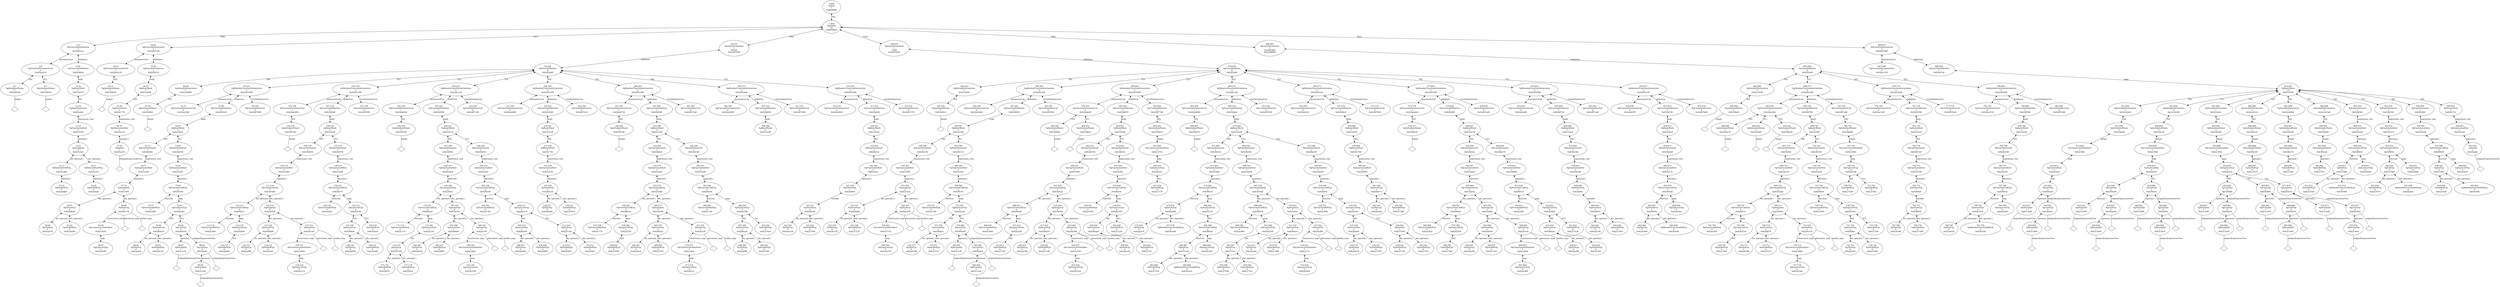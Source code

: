 digraph "G./family.C.dot" {
"0x81945a8"[label="4:5\nSgInitializedName\n1\n0x81945a8\n" ];
"0x81945a8" -> "0x81945a8__initptr__null"[label="initptr" dir=none ];
"0x81945a8__initptr__null"[label="" shape=diamond ];
"0x8194600"[label="6:7\nSgInitializedName\n1\n0x8194600\n" ];
"0x8194600" -> "0x8194600__initptr__null"[label="initptr" dir=none ];
"0x8194600__initptr__null"[label="" shape=diamond ];
"0x42beb1e0"[label="3:8\nSgFunctionParameterList\n2\n0x42beb1e0\n" ];
"0x42beb1e0" -> "0x81945a8"[label="*[0]" dir=both ];
"0x42beb1e0" -> "0x8194600"[label="*[1]" dir=both ];
"0x8226db0"[label="15:16\nSgVarRefExp\n0\n0x8226db0\n" ];
"0x8231998"[label="14:17\nSgPointerDerefExp\n1\n0x8231998\n" ];
"0x8231998" -> "0x8226db0"[label="operand_i" dir=both ];
"0x8226ddc"[label="19:20\nSgVarRefExp\n0\n0x8226ddc\n" ];
"0x82319cc"[label="18:21\nSgPointerDerefExp\n1\n0x82319cc\n" ];
"0x82319cc" -> "0x8226ddc"[label="operand_i" dir=both ];
"0x823e4c0"[label="13:22\nSgAssignOp\n2\n0x823e4c0\n" ];
"0x823e4c0" -> "0x8231998"[label="lhs_operand_i" dir=both ];
"0x823e4c0" -> "0x82319cc"[label="rhs_operand_i" dir=both ];
"0x8253c90"[label="12:23\nSgExpressionRoot\n1\n0x8253c90\n" ];
"0x8253c90" -> "0x823e4c0"[label="operand_i" dir=both ];
"0x824afe8"[label="11:24\nSgExprStatement\n1\n0x824afe8\n" ];
"0x824afe8" -> "0x8253c90"[label="expression_root" dir=both ];
"0x821d070"[label="10:25\nSgBasicBlock\n1\n0x821d070\n" ];
"0x821d070" -> "0x824afe8"[label="*[0]" dir=both ];
"0x820d4e8"[label="9:26\nSgFunctionDefinition\n1\n0x820d4e8\n" ];
"0x820d4e8" -> "0x821d070"[label="body" dir=both ];
"0x42b97acc"[label="2:27\nSgFunctionDeclaration\n2\n0x42b97acc\n" ];
"0x42b97acc" -> "0x42beb1e0"[label="parameterList" dir=both ];
"0x42b97acc" -> "0x820d4e8"[label="definition" dir=both ];
"0x8194658"[label="30:31\nSgInitializedName\n1\n0x8194658\n" ];
"0x8194658" -> "0x8194658__initptr__null"[label="initptr" dir=none ];
"0x8194658__initptr__null"[label="" shape=diamond ];
"0x42beb2c8"[label="29:32\nSgFunctionParameterList\n1\n0x42beb2c8\n" ];
"0x42beb2c8" -> "0x8194658"[label="*[0]" dir=both ];
"0x826a418"[label="37:38\nSgIntVal\n1\n0x826a418\n" ];
"0x826a418" -> "0x826a418__originalExpressionTree__null"[label="originalExpressionTree" dir=none ];
"0x826a418__originalExpressionTree__null"[label="" shape=diamond ];
"0x8253cc4"[label="36:39\nSgExpressionRoot\n1\n0x8253cc4\n" ];
"0x8253cc4" -> "0x826a418"[label="operand_i" dir=both ];
"0x8261770"[label="35:40\nSgReturnStmt\n1\n0x8261770\n" ];
"0x8261770" -> "0x8253cc4"[label="expression_root" dir=both ];
"0x821d098"[label="34:41\nSgBasicBlock\n1\n0x821d098\n" ];
"0x821d098" -> "0x8261770"[label="*[0]" dir=both ];
"0x820d510"[label="33:42\nSgFunctionDefinition\n1\n0x820d510\n" ];
"0x820d510" -> "0x821d098"[label="body" dir=both ];
"0x42b97c28"[label="28:43\nSgFunctionDeclaration\n2\n0x42b97c28\n" ];
"0x42b97c28" -> "0x42beb2c8"[label="parameterList" dir=both ];
"0x42b97c28" -> "0x820d510"[label="definition" dir=both ];
"0x81946b0"[label="47:48\nSgInitializedName\n1\n0x81946b0\n" ];
"0x81946b0" -> "0x81946b0__initptr__null"[label="initptr" dir=none ];
"0x81946b0__initptr__null"[label="" shape=diamond ];
"0x42ccb008"[label="46:49\nSgVariableDeclaration\n1\n0x42ccb008\n" ];
"0x42ccb008" -> "0x81946b0"[label="*[0]" dir=both ];
"0x42beb3b0"[label="51:52\nSgFunctionParameterList\n0\n0x42beb3b0\n" ];
"0x82aaf78"[label="59:60\nSgThisExp\n0\n0x82aaf78\n" ];
"0x8226e08"[label="61:62\nSgVarRefExp\n0\n0x8226e08\n" ];
"0x82b6b00"[label="58:63\nSgArrowExp\n2\n0x82b6b00\n" ];
"0x82b6b00" -> "0x82aaf78"[label="lhs_operand_i" dir=both ];
"0x82b6b00" -> "0x8226e08"[label="rhs_operand_i" dir=both ];
"0x82d2090"[label="66:67\nSgExprListExp\n0\n0x82d2090\n" ];
"0x82c3628"[label="65:68\nSgConstructorInitializer\n1\n0x82c3628\n" ];
"0x82c3628" -> "0x82d2090"[label="args" dir=both ];
"0x82dcc78"[label="64:69\nSgNewExp\n3\n0x82dcc78\n" ];
"0x82dcc78" -> "0x82dcc78__placement_args__null"[label="placement_args" dir=none ];
"0x82dcc78__placement_args__null"[label="" shape=diamond ];
"0x82dcc78" -> "0x82c3628"[label="constructor_args" dir=both ];
"0x82dcc78" -> "0x82dcc78__builtin_args__null"[label="builtin_args" dir=none ];
"0x82dcc78__builtin_args__null"[label="" shape=diamond ];
"0x823e4f4"[label="57:70\nSgAssignOp\n2\n0x823e4f4\n" ];
"0x823e4f4" -> "0x82b6b00"[label="lhs_operand_i" dir=both ];
"0x823e4f4" -> "0x82dcc78"[label="rhs_operand_i" dir=both ];
"0x8253cf8"[label="56:71\nSgExpressionRoot\n1\n0x8253cf8\n" ];
"0x8253cf8" -> "0x823e4f4"[label="operand_i" dir=both ];
"0x824b00c"[label="55:72\nSgExprStatement\n1\n0x824b00c\n" ];
"0x824b00c" -> "0x8253cf8"[label="expression_root" dir=both ];
"0x82ec680"[label="76:77\nSgFunctionRefExp\n0\n0x82ec680\n" ];
"0x82aafa8"[label="80:81\nSgThisExp\n0\n0x82aafa8\n" ];
"0x8226e34"[label="82:83\nSgVarRefExp\n0\n0x8226e34\n" ];
"0x82b6b34"[label="79:84\nSgArrowExp\n2\n0x82b6b34\n" ];
"0x82b6b34" -> "0x82aafa8"[label="lhs_operand_i" dir=both ];
"0x82b6b34" -> "0x8226e34"[label="rhs_operand_i" dir=both ];
"0x8313c10"[label="86:87\nSgStringVal\n1\n0x8313c10\n" ];
"0x8313c10" -> "0x8313c10__originalExpressionTree__null"[label="originalExpressionTree" dir=none ];
"0x8313c10__originalExpressionTree__null"[label="" shape=diamond ];
"0x8313c40"[label="89:90\nSgStringVal\n1\n0x8313c40\n" ];
"0x8313c40" -> "0x8313c40__originalExpressionTree__null"[label="originalExpressionTree" dir=none ];
"0x8313c40__originalExpressionTree__null"[label="" shape=diamond ];
"0x8304d6c"[label="88:91\nSgCastExp\n2\n0x8304d6c\n" ];
"0x8304d6c" -> "0x8313c40"[label="operand_i" dir=both ];
"0x8304d6c" -> "0x8304d6c__originalExpressionTree__null"[label="originalExpressionTree" dir=none ];
"0x8304d6c__originalExpressionTree__null"[label="" shape=diamond ];
"0x8304d30"[label="85:92\nSgCastExp\n2\n0x8304d30\n" ];
"0x8304d30" -> "0x8313c10"[label="operand_i" dir=both ];
"0x8304d30" -> "0x8304d6c"[label="originalExpressionTree" dir=both ];
"0x82d20bc"[label="78:93\nSgExprListExp\n2\n0x82d20bc\n" ];
"0x82d20bc" -> "0x82b6b34"[label="*[0]" dir=both ];
"0x82d20bc" -> "0x8304d30"[label="*[1]" dir=both ];
"0x82f8208"[label="75:94\nSgFunctionCallExp\n2\n0x82f8208\n" ];
"0x82f8208" -> "0x82ec680"[label="function" dir=both ];
"0x82f8208" -> "0x82d20bc"[label="args" dir=both ];
"0x8253d2c"[label="74:95\nSgExpressionRoot\n1\n0x8253d2c\n" ];
"0x8253d2c" -> "0x82f8208"[label="operand_i" dir=both ];
"0x824b030"[label="73:96\nSgExprStatement\n1\n0x824b030\n" ];
"0x824b030" -> "0x8253d2c"[label="expression_root" dir=both ];
"0x821d0c0"[label="54:97\nSgBasicBlock\n2\n0x821d0c0\n" ];
"0x821d0c0" -> "0x824b00c"[label="*[0]" dir=both ];
"0x821d0c0" -> "0x824b030"[label="*[1]" dir=both ];
"0x820d538"[label="53:98\nSgFunctionDefinition\n1\n0x820d538\n" ];
"0x820d538" -> "0x821d0c0"[label="body" dir=both ];
"0x42d97008"[label="99:100\nSgCtorInitializerList\n0\n0x42d97008\n" ];
"0x42d41008"[label="50:101\nSgMemberFunctionDeclaration\n3\n0x42d41008\n" ];
"0x42d41008" -> "0x42beb3b0"[label="parameterList" dir=both ];
"0x42d41008" -> "0x820d538"[label="definition" dir=both ];
"0x42d41008" -> "0x42d97008"[label="CtorInitializerList" dir=both ];
"0x8194708"[label="104:105\nSgInitializedName\n1\n0x8194708\n" ];
"0x8194708" -> "0x8194708__initptr__null"[label="initptr" dir=none ];
"0x8194708__initptr__null"[label="" shape=diamond ];
"0x42beb498"[label="103:106\nSgFunctionParameterList\n1\n0x42beb498\n" ];
"0x42beb498" -> "0x8194708"[label="*[0]" dir=both ];
"0x82ec6b0"[label="113:114\nSgFunctionRefExp\n0\n0x82ec6b0\n" ];
"0x8226e60"[label="116:117\nSgVarRefExp\n0\n0x8226e60\n" ];
"0x82d20e8"[label="115:118\nSgExprListExp\n1\n0x82d20e8\n" ];
"0x82d20e8" -> "0x8226e60"[label="*[0]" dir=both ];
"0x82f823c"[label="112:119\nSgFunctionCallExp\n2\n0x82f823c\n" ];
"0x82f823c" -> "0x82ec6b0"[label="function" dir=both ];
"0x82f823c" -> "0x82d20e8"[label="args" dir=both ];
"0x82aafd8"[label="122:123\nSgThisExp\n0\n0x82aafd8\n" ];
"0x8226e8c"[label="124:125\nSgVarRefExp\n0\n0x8226e8c\n" ];
"0x82b6b68"[label="121:126\nSgArrowExp\n2\n0x82b6b68\n" ];
"0x82b6b68" -> "0x82aafd8"[label="lhs_operand_i" dir=both ];
"0x82b6b68" -> "0x8226e8c"[label="rhs_operand_i" dir=both ];
"0x82d2114"[label="129:130\nSgExprListExp\n0\n0x82d2114\n" ];
"0x82c3664"[label="128:131\nSgConstructorInitializer\n1\n0x82c3664\n" ];
"0x82c3664" -> "0x82d2114"[label="args" dir=both ];
"0x82dccb8"[label="127:132\nSgNewExp\n3\n0x82dccb8\n" ];
"0x82dccb8" -> "0x82dccb8__placement_args__null"[label="placement_args" dir=none ];
"0x82dccb8__placement_args__null"[label="" shape=diamond ];
"0x82dccb8" -> "0x82c3664"[label="constructor_args" dir=both ];
"0x82dccb8" -> "0x82dccb8__builtin_args__null"[label="builtin_args" dir=none ];
"0x82dccb8__builtin_args__null"[label="" shape=diamond ];
"0x823e528"[label="120:133\nSgAssignOp\n2\n0x823e528\n" ];
"0x823e528" -> "0x82b6b68"[label="lhs_operand_i" dir=both ];
"0x823e528" -> "0x82dccb8"[label="rhs_operand_i" dir=both ];
"0x8320498"[label="111:134\nSgCommaOpExp\n2\n0x8320498\n" ];
"0x8320498" -> "0x82f823c"[label="lhs_operand_i" dir=both ];
"0x8320498" -> "0x823e528"[label="rhs_operand_i" dir=both ];
"0x8253d60"[label="110:135\nSgExpressionRoot\n1\n0x8253d60\n" ];
"0x8253d60" -> "0x8320498"[label="operand_i" dir=both ];
"0x824b054"[label="109:136\nSgExprStatement\n1\n0x824b054\n" ];
"0x824b054" -> "0x8253d60"[label="expression_root" dir=both ];
"0x82ec6e0"[label="140:141\nSgFunctionRefExp\n0\n0x82ec6e0\n" ];
"0x82ab008"[label="144:145\nSgThisExp\n0\n0x82ab008\n" ];
"0x8226eb8"[label="146:147\nSgVarRefExp\n0\n0x8226eb8\n" ];
"0x82b6b9c"[label="143:148\nSgArrowExp\n2\n0x82b6b9c\n" ];
"0x82b6b9c" -> "0x82ab008"[label="lhs_operand_i" dir=both ];
"0x82b6b9c" -> "0x8226eb8"[label="rhs_operand_i" dir=both ];
"0x8226ee4"[label="149:150\nSgVarRefExp\n0\n0x8226ee4\n" ];
"0x82d2140"[label="142:151\nSgExprListExp\n2\n0x82d2140\n" ];
"0x82d2140" -> "0x82b6b9c"[label="*[0]" dir=both ];
"0x82d2140" -> "0x8226ee4"[label="*[1]" dir=both ];
"0x82f8270"[label="139:152\nSgFunctionCallExp\n2\n0x82f8270\n" ];
"0x82f8270" -> "0x82ec6e0"[label="function" dir=both ];
"0x82f8270" -> "0x82d2140"[label="args" dir=both ];
"0x8253d94"[label="138:153\nSgExpressionRoot\n1\n0x8253d94\n" ];
"0x8253d94" -> "0x82f8270"[label="operand_i" dir=both ];
"0x824b078"[label="137:154\nSgExprStatement\n1\n0x824b078\n" ];
"0x824b078" -> "0x8253d94"[label="expression_root" dir=both ];
"0x821d0e8"[label="108:155\nSgBasicBlock\n2\n0x821d0e8\n" ];
"0x821d0e8" -> "0x824b054"[label="*[0]" dir=both ];
"0x821d0e8" -> "0x824b078"[label="*[1]" dir=both ];
"0x820d560"[label="107:156\nSgFunctionDefinition\n1\n0x820d560\n" ];
"0x820d560" -> "0x821d0e8"[label="body" dir=both ];
"0x42d970f0"[label="157:158\nSgCtorInitializerList\n0\n0x42d970f0\n" ];
"0x42d41168"[label="102:159\nSgMemberFunctionDeclaration\n3\n0x42d41168\n" ];
"0x42d41168" -> "0x42beb498"[label="parameterList" dir=both ];
"0x42d41168" -> "0x820d560"[label="definition" dir=both ];
"0x42d41168" -> "0x42d970f0"[label="CtorInitializerList" dir=both ];
"0x8194760"[label="162:163\nSgInitializedName\n1\n0x8194760\n" ];
"0x8194760" -> "0x8194760__initptr__null"[label="initptr" dir=none ];
"0x8194760__initptr__null"[label="" shape=diamond ];
"0x42beb580"[label="161:164\nSgFunctionParameterList\n1\n0x42beb580\n" ];
"0x42beb580" -> "0x8194760"[label="*[0]" dir=both ];
"0x82ec710"[label="171:172\nSgFunctionRefExp\n0\n0x82ec710\n" ];
"0x8226f10"[label="175:176\nSgVarRefExp\n0\n0x8226f10\n" ];
"0x8226f3c"[label="177:178\nSgVarRefExp\n0\n0x8226f3c\n" ];
"0x8337c80"[label="174:179\nSgDotExp\n2\n0x8337c80\n" ];
"0x8337c80" -> "0x8226f10"[label="lhs_operand_i" dir=both ];
"0x8337c80" -> "0x8226f3c"[label="rhs_operand_i" dir=both ];
"0x82d216c"[label="173:180\nSgExprListExp\n1\n0x82d216c\n" ];
"0x82d216c" -> "0x8337c80"[label="*[0]" dir=both ];
"0x82f82a4"[label="170:181\nSgFunctionCallExp\n2\n0x82f82a4\n" ];
"0x82f82a4" -> "0x82ec710"[label="function" dir=both ];
"0x82f82a4" -> "0x82d216c"[label="args" dir=both ];
"0x82ab038"[label="184:185\nSgThisExp\n0\n0x82ab038\n" ];
"0x8226f68"[label="186:187\nSgVarRefExp\n0\n0x8226f68\n" ];
"0x82b6bd0"[label="183:188\nSgArrowExp\n2\n0x82b6bd0\n" ];
"0x82b6bd0" -> "0x82ab038"[label="lhs_operand_i" dir=both ];
"0x82b6bd0" -> "0x8226f68"[label="rhs_operand_i" dir=both ];
"0x82d2198"[label="191:192\nSgExprListExp\n0\n0x82d2198\n" ];
"0x82c36a0"[label="190:193\nSgConstructorInitializer\n1\n0x82c36a0\n" ];
"0x82c36a0" -> "0x82d2198"[label="args" dir=both ];
"0x82dccf8"[label="189:194\nSgNewExp\n3\n0x82dccf8\n" ];
"0x82dccf8" -> "0x82dccf8__placement_args__null"[label="placement_args" dir=none ];
"0x82dccf8__placement_args__null"[label="" shape=diamond ];
"0x82dccf8" -> "0x82c36a0"[label="constructor_args" dir=both ];
"0x82dccf8" -> "0x82dccf8__builtin_args__null"[label="builtin_args" dir=none ];
"0x82dccf8__builtin_args__null"[label="" shape=diamond ];
"0x823e55c"[label="182:195\nSgAssignOp\n2\n0x823e55c\n" ];
"0x823e55c" -> "0x82b6bd0"[label="lhs_operand_i" dir=both ];
"0x823e55c" -> "0x82dccf8"[label="rhs_operand_i" dir=both ];
"0x83204cc"[label="169:196\nSgCommaOpExp\n2\n0x83204cc\n" ];
"0x83204cc" -> "0x82f82a4"[label="lhs_operand_i" dir=both ];
"0x83204cc" -> "0x823e55c"[label="rhs_operand_i" dir=both ];
"0x8253dc8"[label="168:197\nSgExpressionRoot\n1\n0x8253dc8\n" ];
"0x8253dc8" -> "0x83204cc"[label="operand_i" dir=both ];
"0x824b09c"[label="167:198\nSgExprStatement\n1\n0x824b09c\n" ];
"0x824b09c" -> "0x8253dc8"[label="expression_root" dir=both ];
"0x82ec740"[label="202:203\nSgFunctionRefExp\n0\n0x82ec740\n" ];
"0x82ab068"[label="206:207\nSgThisExp\n0\n0x82ab068\n" ];
"0x8226f94"[label="208:209\nSgVarRefExp\n0\n0x8226f94\n" ];
"0x82b6c04"[label="205:210\nSgArrowExp\n2\n0x82b6c04\n" ];
"0x82b6c04" -> "0x82ab068"[label="lhs_operand_i" dir=both ];
"0x82b6c04" -> "0x8226f94"[label="rhs_operand_i" dir=both ];
"0x8226fc0"[label="212:213\nSgVarRefExp\n0\n0x8226fc0\n" ];
"0x8226fec"[label="214:215\nSgVarRefExp\n0\n0x8226fec\n" ];
"0x8337cb4"[label="211:216\nSgDotExp\n2\n0x8337cb4\n" ];
"0x8337cb4" -> "0x8226fc0"[label="lhs_operand_i" dir=both ];
"0x8337cb4" -> "0x8226fec"[label="rhs_operand_i" dir=both ];
"0x82d21c4"[label="204:217\nSgExprListExp\n2\n0x82d21c4\n" ];
"0x82d21c4" -> "0x82b6c04"[label="*[0]" dir=both ];
"0x82d21c4" -> "0x8337cb4"[label="*[1]" dir=both ];
"0x82f82d8"[label="201:218\nSgFunctionCallExp\n2\n0x82f82d8\n" ];
"0x82f82d8" -> "0x82ec740"[label="function" dir=both ];
"0x82f82d8" -> "0x82d21c4"[label="args" dir=both ];
"0x8253dfc"[label="200:219\nSgExpressionRoot\n1\n0x8253dfc\n" ];
"0x8253dfc" -> "0x82f82d8"[label="operand_i" dir=both ];
"0x824b0c0"[label="199:220\nSgExprStatement\n1\n0x824b0c0\n" ];
"0x824b0c0" -> "0x8253dfc"[label="expression_root" dir=both ];
"0x821d110"[label="166:221\nSgBasicBlock\n2\n0x821d110\n" ];
"0x821d110" -> "0x824b09c"[label="*[0]" dir=both ];
"0x821d110" -> "0x824b0c0"[label="*[1]" dir=both ];
"0x820d588"[label="165:222\nSgFunctionDefinition\n1\n0x820d588\n" ];
"0x820d588" -> "0x821d110"[label="body" dir=both ];
"0x42d971d8"[label="223:224\nSgCtorInitializerList\n0\n0x42d971d8\n" ];
"0x42d412c8"[label="160:225\nSgMemberFunctionDeclaration\n3\n0x42d412c8\n" ];
"0x42d412c8" -> "0x42beb580"[label="parameterList" dir=both ];
"0x42d412c8" -> "0x820d588"[label="definition" dir=both ];
"0x42d412c8" -> "0x42d971d8"[label="CtorInitializerList" dir=both ];
"0x42beb668"[label="227:228\nSgFunctionParameterList\n0\n0x42beb668\n" ];
"0x82ab098"[label="234:235\nSgThisExp\n0\n0x82ab098\n" ];
"0x8227018"[label="236:237\nSgVarRefExp\n0\n0x8227018\n" ];
"0x82b6c38"[label="233:238\nSgArrowExp\n2\n0x82b6c38\n" ];
"0x82b6c38" -> "0x82ab098"[label="lhs_operand_i" dir=both ];
"0x82b6c38" -> "0x8227018"[label="rhs_operand_i" dir=both ];
"0x8253e30"[label="232:239\nSgExpressionRoot\n1\n0x8253e30\n" ];
"0x8253e30" -> "0x82b6c38"[label="operand_i" dir=both ];
"0x8261794"[label="231:240\nSgReturnStmt\n1\n0x8261794\n" ];
"0x8261794" -> "0x8253e30"[label="expression_root" dir=both ];
"0x821d138"[label="230:241\nSgBasicBlock\n1\n0x821d138\n" ];
"0x821d138" -> "0x8261794"[label="*[0]" dir=both ];
"0x820d5b0"[label="229:242\nSgFunctionDefinition\n1\n0x820d5b0\n" ];
"0x820d5b0" -> "0x821d138"[label="body" dir=both ];
"0x42d972c0"[label="243:244\nSgCtorInitializerList\n0\n0x42d972c0\n" ];
"0x42d41428"[label="226:245\nSgMemberFunctionDeclaration\n3\n0x42d41428\n" ];
"0x42d41428" -> "0x42beb668"[label="parameterList" dir=both ];
"0x42d41428" -> "0x820d5b0"[label="definition" dir=both ];
"0x42d41428" -> "0x42d972c0"[label="CtorInitializerList" dir=both ];
"0x81947b8"[label="248:249\nSgInitializedName\n1\n0x81947b8\n" ];
"0x81947b8" -> "0x81947b8__initptr__null"[label="initptr" dir=none ];
"0x81947b8__initptr__null"[label="" shape=diamond ];
"0x42beb750"[label="247:250\nSgFunctionParameterList\n1\n0x42beb750\n" ];
"0x42beb750" -> "0x81947b8"[label="*[0]" dir=both ];
"0x82ec770"[label="257:258\nSgFunctionRefExp\n0\n0x82ec770\n" ];
"0x8227044"[label="260:261\nSgVarRefExp\n0\n0x8227044\n" ];
"0x82d21f0"[label="259:262\nSgExprListExp\n1\n0x82d21f0\n" ];
"0x82d21f0" -> "0x8227044"[label="*[0]" dir=both ];
"0x82f830c"[label="256:263\nSgFunctionCallExp\n2\n0x82f830c\n" ];
"0x82f830c" -> "0x82ec770"[label="function" dir=both ];
"0x82f830c" -> "0x82d21f0"[label="args" dir=both ];
"0x82ab0c8"[label="266:267\nSgThisExp\n0\n0x82ab0c8\n" ];
"0x8227070"[label="268:269\nSgVarRefExp\n0\n0x8227070\n" ];
"0x82b6c6c"[label="265:270\nSgArrowExp\n2\n0x82b6c6c\n" ];
"0x82b6c6c" -> "0x82ab0c8"[label="lhs_operand_i" dir=both ];
"0x82b6c6c" -> "0x8227070"[label="rhs_operand_i" dir=both ];
"0x82d221c"[label="273:274\nSgExprListExp\n0\n0x82d221c\n" ];
"0x82c36dc"[label="272:275\nSgConstructorInitializer\n1\n0x82c36dc\n" ];
"0x82c36dc" -> "0x82d221c"[label="args" dir=both ];
"0x82dcd38"[label="271:276\nSgNewExp\n3\n0x82dcd38\n" ];
"0x82dcd38" -> "0x82dcd38__placement_args__null"[label="placement_args" dir=none ];
"0x82dcd38__placement_args__null"[label="" shape=diamond ];
"0x82dcd38" -> "0x82c36dc"[label="constructor_args" dir=both ];
"0x82dcd38" -> "0x82dcd38__builtin_args__null"[label="builtin_args" dir=none ];
"0x82dcd38__builtin_args__null"[label="" shape=diamond ];
"0x823e590"[label="264:277\nSgAssignOp\n2\n0x823e590\n" ];
"0x823e590" -> "0x82b6c6c"[label="lhs_operand_i" dir=both ];
"0x823e590" -> "0x82dcd38"[label="rhs_operand_i" dir=both ];
"0x8320500"[label="255:278\nSgCommaOpExp\n2\n0x8320500\n" ];
"0x8320500" -> "0x82f830c"[label="lhs_operand_i" dir=both ];
"0x8320500" -> "0x823e590"[label="rhs_operand_i" dir=both ];
"0x8253e64"[label="254:279\nSgExpressionRoot\n1\n0x8253e64\n" ];
"0x8253e64" -> "0x8320500"[label="operand_i" dir=both ];
"0x824b0e4"[label="253:280\nSgExprStatement\n1\n0x824b0e4\n" ];
"0x824b0e4" -> "0x8253e64"[label="expression_root" dir=both ];
"0x82ec7a0"[label="284:285\nSgFunctionRefExp\n0\n0x82ec7a0\n" ];
"0x82ab0f8"[label="288:289\nSgThisExp\n0\n0x82ab0f8\n" ];
"0x822709c"[label="290:291\nSgVarRefExp\n0\n0x822709c\n" ];
"0x82b6ca0"[label="287:292\nSgArrowExp\n2\n0x82b6ca0\n" ];
"0x82b6ca0" -> "0x82ab0f8"[label="lhs_operand_i" dir=both ];
"0x82b6ca0" -> "0x822709c"[label="rhs_operand_i" dir=both ];
"0x82270c8"[label="293:294\nSgVarRefExp\n0\n0x82270c8\n" ];
"0x82d2248"[label="286:295\nSgExprListExp\n2\n0x82d2248\n" ];
"0x82d2248" -> "0x82b6ca0"[label="*[0]" dir=both ];
"0x82d2248" -> "0x82270c8"[label="*[1]" dir=both ];
"0x82f8340"[label="283:296\nSgFunctionCallExp\n2\n0x82f8340\n" ];
"0x82f8340" -> "0x82ec7a0"[label="function" dir=both ];
"0x82f8340" -> "0x82d2248"[label="args" dir=both ];
"0x8253e98"[label="282:297\nSgExpressionRoot\n1\n0x8253e98\n" ];
"0x8253e98" -> "0x82f8340"[label="operand_i" dir=both ];
"0x824b108"[label="281:298\nSgExprStatement\n1\n0x824b108\n" ];
"0x824b108" -> "0x8253e98"[label="expression_root" dir=both ];
"0x821d160"[label="252:299\nSgBasicBlock\n2\n0x821d160\n" ];
"0x821d160" -> "0x824b0e4"[label="*[0]" dir=both ];
"0x821d160" -> "0x824b108"[label="*[1]" dir=both ];
"0x820d5d8"[label="251:300\nSgFunctionDefinition\n1\n0x820d5d8\n" ];
"0x820d5d8" -> "0x821d160"[label="body" dir=both ];
"0x42d973a8"[label="301:302\nSgCtorInitializerList\n0\n0x42d973a8\n" ];
"0x42d41588"[label="246:303\nSgMemberFunctionDeclaration\n3\n0x42d41588\n" ];
"0x42d41588" -> "0x42beb750"[label="parameterList" dir=both ];
"0x42d41588" -> "0x820d5d8"[label="definition" dir=both ];
"0x42d41588" -> "0x42d973a8"[label="CtorInitializerList" dir=both ];
"0x42beb838"[label="305:306\nSgFunctionParameterList\n0\n0x42beb838\n" ];
"0x821d188"[label="308:309\nSgBasicBlock\n0\n0x821d188\n" ];
"0x820d600"[label="307:310\nSgFunctionDefinition\n1\n0x820d600\n" ];
"0x820d600" -> "0x821d188"[label="body" dir=both ];
"0x42d97490"[label="311:312\nSgCtorInitializerList\n0\n0x42d97490\n" ];
"0x42d416e8"[label="304:313\nSgMemberFunctionDeclaration\n3\n0x42d416e8\n" ];
"0x42d416e8" -> "0x42beb838"[label="parameterList" dir=both ];
"0x42d416e8" -> "0x820d600"[label="definition" dir=both ];
"0x42d416e8" -> "0x42d97490"[label="CtorInitializerList" dir=both ];
"0x42beb920"[label="315:316\nSgFunctionParameterList\n0\n0x42beb920\n" ];
"0x82ab128"[label="323:324\nSgThisExp\n0\n0x82ab128\n" ];
"0x82270f4"[label="325:326\nSgVarRefExp\n0\n0x82270f4\n" ];
"0x82b6cd4"[label="322:327\nSgArrowExp\n2\n0x82b6cd4\n" ];
"0x82b6cd4" -> "0x82ab128"[label="lhs_operand_i" dir=both ];
"0x82b6cd4" -> "0x82270f4"[label="rhs_operand_i" dir=both ];
"0x8346f68"[label="321:328\nSgDeleteExp\n1\n0x8346f68\n" ];
"0x8346f68" -> "0x82b6cd4"[label="variable" dir=both ];
"0x8253ecc"[label="320:329\nSgExpressionRoot\n1\n0x8253ecc\n" ];
"0x8253ecc" -> "0x8346f68"[label="operand_i" dir=both ];
"0x824b12c"[label="319:330\nSgExprStatement\n1\n0x824b12c\n" ];
"0x824b12c" -> "0x8253ecc"[label="expression_root" dir=both ];
"0x821d1b0"[label="318:331\nSgBasicBlock\n1\n0x821d1b0\n" ];
"0x821d1b0" -> "0x824b12c"[label="*[0]" dir=both ];
"0x820d628"[label="317:332\nSgFunctionDefinition\n1\n0x820d628\n" ];
"0x820d628" -> "0x821d1b0"[label="body" dir=both ];
"0x42d97578"[label="333:334\nSgCtorInitializerList\n0\n0x42d97578\n" ];
"0x42d41848"[label="314:335\nSgMemberFunctionDeclaration\n3\n0x42d41848\n" ];
"0x42d41848" -> "0x42beb920"[label="parameterList" dir=both ];
"0x42d41848" -> "0x820d628"[label="definition" dir=both ];
"0x42d41848" -> "0x42d97578"[label="CtorInitializerList" dir=both ];
"0x8283a88"[label="45:336\nSgClassDefinition\n8\n0x8283a88\n" ];
"0x8283a88" -> "0x42ccb008"[label="*[0]" dir=both ];
"0x8283a88" -> "0x42d41008"[label="*[1]" dir=both ];
"0x8283a88" -> "0x42d41168"[label="*[2]" dir=both ];
"0x8283a88" -> "0x42d412c8"[label="*[3]" dir=both ];
"0x8283a88" -> "0x42d41428"[label="*[4]" dir=both ];
"0x8283a88" -> "0x42d41588"[label="*[5]" dir=both ];
"0x8283a88" -> "0x42d416e8"[label="*[6]" dir=both ];
"0x8283a88" -> "0x42d41848"[label="*[7]" dir=both ];
"0x42c87008"[label="44:337\nSgClassDeclaration\n1\nParent\n0x42c87008\n" ];
"0x42c87008" -> "0x8283a88"[label="definition" dir=both ];
"0x8194810"[label="341:342\nSgInitializedName\n1\n0x8194810\n" ];
"0x8194810" -> "0x8194810__initptr__null"[label="initptr" dir=none ];
"0x8194810__initptr__null"[label="" shape=diamond ];
"0x42ccb0fc"[label="340:343\nSgVariableDeclaration\n1\n0x42ccb0fc\n" ];
"0x42ccb0fc" -> "0x8194810"[label="*[0]" dir=both ];
"0x42beba08"[label="345:346\nSgFunctionParameterList\n0\n0x42beba08\n" ];
"0x82ab158"[label="353:354\nSgThisExp\n0\n0x82ab158\n" ];
"0x8227120"[label="355:356\nSgVarRefExp\n0\n0x8227120\n" ];
"0x82b6d08"[label="352:357\nSgArrowExp\n2\n0x82b6d08\n" ];
"0x82b6d08" -> "0x82ab158"[label="lhs_operand_i" dir=both ];
"0x82b6d08" -> "0x8227120"[label="rhs_operand_i" dir=both ];
"0x82d2274"[label="360:361\nSgExprListExp\n0\n0x82d2274\n" ];
"0x82c3718"[label="359:362\nSgConstructorInitializer\n1\n0x82c3718\n" ];
"0x82c3718" -> "0x82d2274"[label="args" dir=both ];
"0x82dcd78"[label="358:363\nSgNewExp\n3\n0x82dcd78\n" ];
"0x82dcd78" -> "0x82dcd78__placement_args__null"[label="placement_args" dir=none ];
"0x82dcd78__placement_args__null"[label="" shape=diamond ];
"0x82dcd78" -> "0x82c3718"[label="constructor_args" dir=both ];
"0x82dcd78" -> "0x82dcd78__builtin_args__null"[label="builtin_args" dir=none ];
"0x82dcd78__builtin_args__null"[label="" shape=diamond ];
"0x823e5c4"[label="351:364\nSgAssignOp\n2\n0x823e5c4\n" ];
"0x823e5c4" -> "0x82b6d08"[label="lhs_operand_i" dir=both ];
"0x823e5c4" -> "0x82dcd78"[label="rhs_operand_i" dir=both ];
"0x8253f00"[label="350:365\nSgExpressionRoot\n1\n0x8253f00\n" ];
"0x8253f00" -> "0x823e5c4"[label="operand_i" dir=both ];
"0x824b150"[label="349:366\nSgExprStatement\n1\n0x824b150\n" ];
"0x824b150" -> "0x8253f00"[label="expression_root" dir=both ];
"0x82ec7d0"[label="370:371\nSgFunctionRefExp\n0\n0x82ec7d0\n" ];
"0x82ab188"[label="374:375\nSgThisExp\n0\n0x82ab188\n" ];
"0x822714c"[label="376:377\nSgVarRefExp\n0\n0x822714c\n" ];
"0x82b6d3c"[label="373:378\nSgArrowExp\n2\n0x82b6d3c\n" ];
"0x82b6d3c" -> "0x82ab188"[label="lhs_operand_i" dir=both ];
"0x82b6d3c" -> "0x822714c"[label="rhs_operand_i" dir=both ];
"0x8313c70"[label="380:381\nSgStringVal\n1\n0x8313c70\n" ];
"0x8313c70" -> "0x8313c70__originalExpressionTree__null"[label="originalExpressionTree" dir=none ];
"0x8313c70__originalExpressionTree__null"[label="" shape=diamond ];
"0x8313ca0"[label="383:384\nSgStringVal\n1\n0x8313ca0\n" ];
"0x8313ca0" -> "0x8313ca0__originalExpressionTree__null"[label="originalExpressionTree" dir=none ];
"0x8313ca0__originalExpressionTree__null"[label="" shape=diamond ];
"0x8304de4"[label="382:385\nSgCastExp\n2\n0x8304de4\n" ];
"0x8304de4" -> "0x8313ca0"[label="operand_i" dir=both ];
"0x8304de4" -> "0x8304de4__originalExpressionTree__null"[label="originalExpressionTree" dir=none ];
"0x8304de4__originalExpressionTree__null"[label="" shape=diamond ];
"0x8304da8"[label="379:386\nSgCastExp\n2\n0x8304da8\n" ];
"0x8304da8" -> "0x8313c70"[label="operand_i" dir=both ];
"0x8304da8" -> "0x8304de4"[label="originalExpressionTree" dir=both ];
"0x82d22a0"[label="372:387\nSgExprListExp\n2\n0x82d22a0\n" ];
"0x82d22a0" -> "0x82b6d3c"[label="*[0]" dir=both ];
"0x82d22a0" -> "0x8304da8"[label="*[1]" dir=both ];
"0x82f8374"[label="369:388\nSgFunctionCallExp\n2\n0x82f8374\n" ];
"0x82f8374" -> "0x82ec7d0"[label="function" dir=both ];
"0x82f8374" -> "0x82d22a0"[label="args" dir=both ];
"0x8253f34"[label="368:389\nSgExpressionRoot\n1\n0x8253f34\n" ];
"0x8253f34" -> "0x82f8374"[label="operand_i" dir=both ];
"0x824b174"[label="367:390\nSgExprStatement\n1\n0x824b174\n" ];
"0x824b174" -> "0x8253f34"[label="expression_root" dir=both ];
"0x821d1d8"[label="348:391\nSgBasicBlock\n2\n0x821d1d8\n" ];
"0x821d1d8" -> "0x824b150"[label="*[0]" dir=both ];
"0x821d1d8" -> "0x824b174"[label="*[1]" dir=both ];
"0x820d650"[label="347:392\nSgFunctionDefinition\n1\n0x820d650\n" ];
"0x820d650" -> "0x821d1d8"[label="body" dir=both ];
"0x42d97660"[label="393:394\nSgCtorInitializerList\n0\n0x42d97660\n" ];
"0x42d419a8"[label="344:395\nSgMemberFunctionDeclaration\n3\n0x42d419a8\n" ];
"0x42d419a8" -> "0x42beba08"[label="parameterList" dir=both ];
"0x42d419a8" -> "0x820d650"[label="definition" dir=both ];
"0x42d419a8" -> "0x42d97660"[label="CtorInitializerList" dir=both ];
"0x8194868"[label="398:399\nSgInitializedName\n1\n0x8194868\n" ];
"0x8194868" -> "0x8194868__initptr__null"[label="initptr" dir=none ];
"0x8194868__initptr__null"[label="" shape=diamond ];
"0x81948c0"[label="400:401\nSgInitializedName\n1\n0x81948c0\n" ];
"0x81948c0" -> "0x81948c0__initptr__null"[label="initptr" dir=none ];
"0x81948c0__initptr__null"[label="" shape=diamond ];
"0x42bebaf0"[label="397:402\nSgFunctionParameterList\n2\n0x42bebaf0\n" ];
"0x42bebaf0" -> "0x8194868"[label="*[0]" dir=both ];
"0x42bebaf0" -> "0x81948c0"[label="*[1]" dir=both ];
"0x82ec800"[label="409:410\nSgFunctionRefExp\n0\n0x82ec800\n" ];
"0x82271a4"[label="412:413\nSgVarRefExp\n0\n0x82271a4\n" ];
"0x82d22f8"[label="411:414\nSgExprListExp\n1\n0x82d22f8\n" ];
"0x82d22f8" -> "0x82271a4"[label="*[0]" dir=both ];
"0x82f83a8"[label="408:415\nSgFunctionCallExp\n2\n0x82f83a8\n" ];
"0x82f83a8" -> "0x82ec800"[label="function" dir=both ];
"0x82f83a8" -> "0x82d22f8"[label="args" dir=both ];
"0x82ab1b8"[label="418:419\nSgThisExp\n0\n0x82ab1b8\n" ];
"0x82271d0"[label="420:421\nSgVarRefExp\n0\n0x82271d0\n" ];
"0x82b6d70"[label="417:422\nSgArrowExp\n2\n0x82b6d70\n" ];
"0x82b6d70" -> "0x82ab1b8"[label="lhs_operand_i" dir=both ];
"0x82b6d70" -> "0x82271d0"[label="rhs_operand_i" dir=both ];
"0x82d2324"[label="425:426\nSgExprListExp\n0\n0x82d2324\n" ];
"0x82c3790"[label="424:427\nSgConstructorInitializer\n1\n0x82c3790\n" ];
"0x82c3790" -> "0x82d2324"[label="args" dir=both ];
"0x82dcdb8"[label="423:428\nSgNewExp\n3\n0x82dcdb8\n" ];
"0x82dcdb8" -> "0x82dcdb8__placement_args__null"[label="placement_args" dir=none ];
"0x82dcdb8__placement_args__null"[label="" shape=diamond ];
"0x82dcdb8" -> "0x82c3790"[label="constructor_args" dir=both ];
"0x82dcdb8" -> "0x82dcdb8__builtin_args__null"[label="builtin_args" dir=none ];
"0x82dcdb8__builtin_args__null"[label="" shape=diamond ];
"0x823e5f8"[label="416:429\nSgAssignOp\n2\n0x823e5f8\n" ];
"0x823e5f8" -> "0x82b6d70"[label="lhs_operand_i" dir=both ];
"0x823e5f8" -> "0x82dcdb8"[label="rhs_operand_i" dir=both ];
"0x8320534"[label="407:430\nSgCommaOpExp\n2\n0x8320534\n" ];
"0x8320534" -> "0x82f83a8"[label="lhs_operand_i" dir=both ];
"0x8320534" -> "0x823e5f8"[label="rhs_operand_i" dir=both ];
"0x8253f68"[label="406:431\nSgExpressionRoot\n1\n0x8253f68\n" ];
"0x8253f68" -> "0x8320534"[label="operand_i" dir=both ];
"0x824b198"[label="405:432\nSgExprStatement\n1\n0x824b198\n" ];
"0x824b198" -> "0x8253f68"[label="expression_root" dir=both ];
"0x82ec830"[label="436:437\nSgFunctionRefExp\n0\n0x82ec830\n" ];
"0x82ab1e8"[label="440:441\nSgThisExp\n0\n0x82ab1e8\n" ];
"0x82271fc"[label="442:443\nSgVarRefExp\n0\n0x82271fc\n" ];
"0x82b6da4"[label="439:444\nSgArrowExp\n2\n0x82b6da4\n" ];
"0x82b6da4" -> "0x82ab1e8"[label="lhs_operand_i" dir=both ];
"0x82b6da4" -> "0x82271fc"[label="rhs_operand_i" dir=both ];
"0x8227228"[label="445:446\nSgVarRefExp\n0\n0x8227228\n" ];
"0x82d2350"[label="438:447\nSgExprListExp\n2\n0x82d2350\n" ];
"0x82d2350" -> "0x82b6da4"[label="*[0]" dir=both ];
"0x82d2350" -> "0x8227228"[label="*[1]" dir=both ];
"0x82f83dc"[label="435:448\nSgFunctionCallExp\n2\n0x82f83dc\n" ];
"0x82f83dc" -> "0x82ec830"[label="function" dir=both ];
"0x82f83dc" -> "0x82d2350"[label="args" dir=both ];
"0x8253f9c"[label="434:449\nSgExpressionRoot\n1\n0x8253f9c\n" ];
"0x8253f9c" -> "0x82f83dc"[label="operand_i" dir=both ];
"0x824b1bc"[label="433:450\nSgExprStatement\n1\n0x824b1bc\n" ];
"0x824b1bc" -> "0x8253f9c"[label="expression_root" dir=both ];
"0x821d200"[label="404:451\nSgBasicBlock\n2\n0x821d200\n" ];
"0x821d200" -> "0x824b198"[label="*[0]" dir=both ];
"0x821d200" -> "0x824b1bc"[label="*[1]" dir=both ];
"0x820d678"[label="403:452\nSgFunctionDefinition\n1\n0x820d678\n" ];
"0x820d678" -> "0x821d200"[label="body" dir=both ];
"0x8227178"[label="457:458\nSgVarRefExp\n0\n0x8227178\n" ];
"0x82d22cc"[label="456:459\nSgExprListExp\n1\n0x82d22cc\n" ];
"0x82d22cc" -> "0x8227178"[label="*[0]" dir=both ];
"0x82c3754"[label="455:460\nSgConstructorInitializer\n1\n0x82c3754\n" ];
"0x82c3754" -> "0x82d22cc"[label="args" dir=both ];
"0x8194918"[label="454:461\nSgInitializedName\n1\n0x8194918\n" ];
"0x8194918" -> "0x82c3754"[label="initptr" dir=both ];
"0x42d97748"[label="453:462\nSgCtorInitializerList\n1\n0x42d97748\n" ];
"0x42d97748" -> "0x8194918"[label="*[0]" dir=both ];
"0x42d41b08"[label="396:463\nSgMemberFunctionDeclaration\n3\n0x42d41b08\n" ];
"0x42d41b08" -> "0x42bebaf0"[label="parameterList" dir=both ];
"0x42d41b08" -> "0x820d678"[label="definition" dir=both ];
"0x42d41b08" -> "0x42d97748"[label="CtorInitializerList" dir=both ];
"0x8194970"[label="466:467\nSgInitializedName\n1\n0x8194970\n" ];
"0x8194970" -> "0x8194970__initptr__null"[label="initptr" dir=none ];
"0x8194970__initptr__null"[label="" shape=diamond ];
"0x42bebbd8"[label="465:468\nSgFunctionParameterList\n1\n0x42bebbd8\n" ];
"0x42bebbd8" -> "0x8194970"[label="*[0]" dir=both ];
"0x82ab218"[label="475:476\nSgThisExp\n0\n0x82ab218\n" ];
"0x8365e88"[label="477:478\nSgMemberFunctionRefExp\n0\n0x8365e88\n" ];
"0x82b6dd8"[label="474:479\nSgArrowExp\n2\n0x82b6dd8\n" ];
"0x82b6dd8" -> "0x82ab218"[label="lhs_operand_i" dir=both ];
"0x82b6dd8" -> "0x8365e88"[label="rhs_operand_i" dir=both ];
"0x8227254"[label="483:484\nSgVarRefExp\n0\n0x8227254\n" ];
"0x8365ec0"[label="485:486\nSgMemberFunctionRefExp\n0\n0x8365ec0\n" ];
"0x8337ce8"[label="482:487\nSgDotExp\n2\n0x8337ce8\n" ];
"0x8337ce8" -> "0x8227254"[label="lhs_operand_i" dir=both ];
"0x8337ce8" -> "0x8365ec0"[label="rhs_operand_i" dir=both ];
"0x82d23a8"[label="488:489\nSgExprListExp\n0\n0x82d23a8\n" ];
"0x82f8444"[label="481:490\nSgFunctionCallExp\n2\n0x82f8444\n" ];
"0x82f8444" -> "0x8337ce8"[label="function" dir=both ];
"0x82f8444" -> "0x82d23a8"[label="args" dir=both ];
"0x82d237c"[label="480:491\nSgExprListExp\n1\n0x82d237c\n" ];
"0x82d237c" -> "0x82f8444"[label="*[0]" dir=both ];
"0x82f8410"[label="473:492\nSgFunctionCallExp\n2\n0x82f8410\n" ];
"0x82f8410" -> "0x82b6dd8"[label="function" dir=both ];
"0x82f8410" -> "0x82d237c"[label="args" dir=both ];
"0x8253fd0"[label="472:493\nSgExpressionRoot\n1\n0x8253fd0\n" ];
"0x8253fd0" -> "0x82f8410"[label="operand_i" dir=both ];
"0x824b1e0"[label="471:494\nSgExprStatement\n1\n0x824b1e0\n" ];
"0x824b1e0" -> "0x8253fd0"[label="expression_root" dir=both ];
"0x82ec860"[label="499:500\nSgFunctionRefExp\n0\n0x82ec860\n" ];
"0x8227280"[label="503:504\nSgVarRefExp\n0\n0x8227280\n" ];
"0x82272ac"[label="505:506\nSgVarRefExp\n0\n0x82272ac\n" ];
"0x8337d1c"[label="502:507\nSgDotExp\n2\n0x8337d1c\n" ];
"0x8337d1c" -> "0x8227280"[label="lhs_operand_i" dir=both ];
"0x8337d1c" -> "0x82272ac"[label="rhs_operand_i" dir=both ];
"0x82d23d4"[label="501:508\nSgExprListExp\n1\n0x82d23d4\n" ];
"0x82d23d4" -> "0x8337d1c"[label="*[0]" dir=both ];
"0x82f8478"[label="498:509\nSgFunctionCallExp\n2\n0x82f8478\n" ];
"0x82f8478" -> "0x82ec860"[label="function" dir=both ];
"0x82f8478" -> "0x82d23d4"[label="args" dir=both ];
"0x82ab248"[label="512:513\nSgThisExp\n0\n0x82ab248\n" ];
"0x82272d8"[label="514:515\nSgVarRefExp\n0\n0x82272d8\n" ];
"0x82b6e0c"[label="511:516\nSgArrowExp\n2\n0x82b6e0c\n" ];
"0x82b6e0c" -> "0x82ab248"[label="lhs_operand_i" dir=both ];
"0x82b6e0c" -> "0x82272d8"[label="rhs_operand_i" dir=both ];
"0x82d2400"[label="519:520\nSgExprListExp\n0\n0x82d2400\n" ];
"0x82c37cc"[label="518:521\nSgConstructorInitializer\n1\n0x82c37cc\n" ];
"0x82c37cc" -> "0x82d2400"[label="args" dir=both ];
"0x82dcdf8"[label="517:522\nSgNewExp\n3\n0x82dcdf8\n" ];
"0x82dcdf8" -> "0x82dcdf8__placement_args__null"[label="placement_args" dir=none ];
"0x82dcdf8__placement_args__null"[label="" shape=diamond ];
"0x82dcdf8" -> "0x82c37cc"[label="constructor_args" dir=both ];
"0x82dcdf8" -> "0x82dcdf8__builtin_args__null"[label="builtin_args" dir=none ];
"0x82dcdf8__builtin_args__null"[label="" shape=diamond ];
"0x823e62c"[label="510:523\nSgAssignOp\n2\n0x823e62c\n" ];
"0x823e62c" -> "0x82b6e0c"[label="lhs_operand_i" dir=both ];
"0x823e62c" -> "0x82dcdf8"[label="rhs_operand_i" dir=both ];
"0x8320568"[label="497:524\nSgCommaOpExp\n2\n0x8320568\n" ];
"0x8320568" -> "0x82f8478"[label="lhs_operand_i" dir=both ];
"0x8320568" -> "0x823e62c"[label="rhs_operand_i" dir=both ];
"0x8254004"[label="496:525\nSgExpressionRoot\n1\n0x8254004\n" ];
"0x8254004" -> "0x8320568"[label="operand_i" dir=both ];
"0x824b204"[label="495:526\nSgExprStatement\n1\n0x824b204\n" ];
"0x824b204" -> "0x8254004"[label="expression_root" dir=both ];
"0x82ec890"[label="530:531\nSgFunctionRefExp\n0\n0x82ec890\n" ];
"0x82ab278"[label="534:535\nSgThisExp\n0\n0x82ab278\n" ];
"0x8227304"[label="536:537\nSgVarRefExp\n0\n0x8227304\n" ];
"0x82b6e40"[label="533:538\nSgArrowExp\n2\n0x82b6e40\n" ];
"0x82b6e40" -> "0x82ab278"[label="lhs_operand_i" dir=both ];
"0x82b6e40" -> "0x8227304"[label="rhs_operand_i" dir=both ];
"0x8227330"[label="540:541\nSgVarRefExp\n0\n0x8227330\n" ];
"0x822735c"[label="542:543\nSgVarRefExp\n0\n0x822735c\n" ];
"0x8337d50"[label="539:544\nSgDotExp\n2\n0x8337d50\n" ];
"0x8337d50" -> "0x8227330"[label="lhs_operand_i" dir=both ];
"0x8337d50" -> "0x822735c"[label="rhs_operand_i" dir=both ];
"0x82d242c"[label="532:545\nSgExprListExp\n2\n0x82d242c\n" ];
"0x82d242c" -> "0x82b6e40"[label="*[0]" dir=both ];
"0x82d242c" -> "0x8337d50"[label="*[1]" dir=both ];
"0x82f84ac"[label="529:546\nSgFunctionCallExp\n2\n0x82f84ac\n" ];
"0x82f84ac" -> "0x82ec890"[label="function" dir=both ];
"0x82f84ac" -> "0x82d242c"[label="args" dir=both ];
"0x8254038"[label="528:547\nSgExpressionRoot\n1\n0x8254038\n" ];
"0x8254038" -> "0x82f84ac"[label="operand_i" dir=both ];
"0x824b228"[label="527:548\nSgExprStatement\n1\n0x824b228\n" ];
"0x824b228" -> "0x8254038"[label="expression_root" dir=both ];
"0x821d228"[label="470:549\nSgBasicBlock\n3\n0x821d228\n" ];
"0x821d228" -> "0x824b1e0"[label="*[0]" dir=both ];
"0x821d228" -> "0x824b204"[label="*[1]" dir=both ];
"0x821d228" -> "0x824b228"[label="*[2]" dir=both ];
"0x820d6a0"[label="469:550\nSgFunctionDefinition\n1\n0x820d6a0\n" ];
"0x820d6a0" -> "0x821d228"[label="body" dir=both ];
"0x42d97830"[label="551:552\nSgCtorInitializerList\n0\n0x42d97830\n" ];
"0x42d41c68"[label="464:553\nSgMemberFunctionDeclaration\n3\n0x42d41c68\n" ];
"0x42d41c68" -> "0x42bebbd8"[label="parameterList" dir=both ];
"0x42d41c68" -> "0x820d6a0"[label="definition" dir=both ];
"0x42d41c68" -> "0x42d97830"[label="CtorInitializerList" dir=both ];
"0x42bebcc0"[label="555:556\nSgFunctionParameterList\n0\n0x42bebcc0\n" ];
"0x82ab2a8"[label="562:563\nSgThisExp\n0\n0x82ab2a8\n" ];
"0x8227388"[label="564:565\nSgVarRefExp\n0\n0x8227388\n" ];
"0x82b6e74"[label="561:566\nSgArrowExp\n2\n0x82b6e74\n" ];
"0x82b6e74" -> "0x82ab2a8"[label="lhs_operand_i" dir=both ];
"0x82b6e74" -> "0x8227388"[label="rhs_operand_i" dir=both ];
"0x825406c"[label="560:567\nSgExpressionRoot\n1\n0x825406c\n" ];
"0x825406c" -> "0x82b6e74"[label="operand_i" dir=both ];
"0x82617b8"[label="559:568\nSgReturnStmt\n1\n0x82617b8\n" ];
"0x82617b8" -> "0x825406c"[label="expression_root" dir=both ];
"0x821d250"[label="558:569\nSgBasicBlock\n1\n0x821d250\n" ];
"0x821d250" -> "0x82617b8"[label="*[0]" dir=both ];
"0x820d6c8"[label="557:570\nSgFunctionDefinition\n1\n0x820d6c8\n" ];
"0x820d6c8" -> "0x821d250"[label="body" dir=both ];
"0x42d97918"[label="571:572\nSgCtorInitializerList\n0\n0x42d97918\n" ];
"0x42d41dc8"[label="554:573\nSgMemberFunctionDeclaration\n3\n0x42d41dc8\n" ];
"0x42d41dc8" -> "0x42bebcc0"[label="parameterList" dir=both ];
"0x42d41dc8" -> "0x820d6c8"[label="definition" dir=both ];
"0x42d41dc8" -> "0x42d97918"[label="CtorInitializerList" dir=both ];
"0x81949c8"[label="576:577\nSgInitializedName\n1\n0x81949c8\n" ];
"0x81949c8" -> "0x81949c8__initptr__null"[label="initptr" dir=none ];
"0x81949c8__initptr__null"[label="" shape=diamond ];
"0x42bebda8"[label="575:578\nSgFunctionParameterList\n1\n0x42bebda8\n" ];
"0x42bebda8" -> "0x81949c8"[label="*[0]" dir=both ];
"0x82ec8c0"[label="585:586\nSgFunctionRefExp\n0\n0x82ec8c0\n" ];
"0x82273b4"[label="588:589\nSgVarRefExp\n0\n0x82273b4\n" ];
"0x82d2458"[label="587:590\nSgExprListExp\n1\n0x82d2458\n" ];
"0x82d2458" -> "0x82273b4"[label="*[0]" dir=both ];
"0x82f84e0"[label="584:591\nSgFunctionCallExp\n2\n0x82f84e0\n" ];
"0x82f84e0" -> "0x82ec8c0"[label="function" dir=both ];
"0x82f84e0" -> "0x82d2458"[label="args" dir=both ];
"0x82ab2d8"[label="594:595\nSgThisExp\n0\n0x82ab2d8\n" ];
"0x82273e0"[label="596:597\nSgVarRefExp\n0\n0x82273e0\n" ];
"0x82b6ea8"[label="593:598\nSgArrowExp\n2\n0x82b6ea8\n" ];
"0x82b6ea8" -> "0x82ab2d8"[label="lhs_operand_i" dir=both ];
"0x82b6ea8" -> "0x82273e0"[label="rhs_operand_i" dir=both ];
"0x82d2484"[label="601:602\nSgExprListExp\n0\n0x82d2484\n" ];
"0x82c3808"[label="600:603\nSgConstructorInitializer\n1\n0x82c3808\n" ];
"0x82c3808" -> "0x82d2484"[label="args" dir=both ];
"0x82dce38"[label="599:604\nSgNewExp\n3\n0x82dce38\n" ];
"0x82dce38" -> "0x82dce38__placement_args__null"[label="placement_args" dir=none ];
"0x82dce38__placement_args__null"[label="" shape=diamond ];
"0x82dce38" -> "0x82c3808"[label="constructor_args" dir=both ];
"0x82dce38" -> "0x82dce38__builtin_args__null"[label="builtin_args" dir=none ];
"0x82dce38__builtin_args__null"[label="" shape=diamond ];
"0x823e660"[label="592:605\nSgAssignOp\n2\n0x823e660\n" ];
"0x823e660" -> "0x82b6ea8"[label="lhs_operand_i" dir=both ];
"0x823e660" -> "0x82dce38"[label="rhs_operand_i" dir=both ];
"0x832059c"[label="583:606\nSgCommaOpExp\n2\n0x832059c\n" ];
"0x832059c" -> "0x82f84e0"[label="lhs_operand_i" dir=both ];
"0x832059c" -> "0x823e660"[label="rhs_operand_i" dir=both ];
"0x82540a0"[label="582:607\nSgExpressionRoot\n1\n0x82540a0\n" ];
"0x82540a0" -> "0x832059c"[label="operand_i" dir=both ];
"0x824b24c"[label="581:608\nSgExprStatement\n1\n0x824b24c\n" ];
"0x824b24c" -> "0x82540a0"[label="expression_root" dir=both ];
"0x82ec8f0"[label="612:613\nSgFunctionRefExp\n0\n0x82ec8f0\n" ];
"0x82ab308"[label="616:617\nSgThisExp\n0\n0x82ab308\n" ];
"0x822740c"[label="618:619\nSgVarRefExp\n0\n0x822740c\n" ];
"0x82b6edc"[label="615:620\nSgArrowExp\n2\n0x82b6edc\n" ];
"0x82b6edc" -> "0x82ab308"[label="lhs_operand_i" dir=both ];
"0x82b6edc" -> "0x822740c"[label="rhs_operand_i" dir=both ];
"0x8227438"[label="621:622\nSgVarRefExp\n0\n0x8227438\n" ];
"0x82d24b0"[label="614:623\nSgExprListExp\n2\n0x82d24b0\n" ];
"0x82d24b0" -> "0x82b6edc"[label="*[0]" dir=both ];
"0x82d24b0" -> "0x8227438"[label="*[1]" dir=both ];
"0x82f8514"[label="611:624\nSgFunctionCallExp\n2\n0x82f8514\n" ];
"0x82f8514" -> "0x82ec8f0"[label="function" dir=both ];
"0x82f8514" -> "0x82d24b0"[label="args" dir=both ];
"0x82540d4"[label="610:625\nSgExpressionRoot\n1\n0x82540d4\n" ];
"0x82540d4" -> "0x82f8514"[label="operand_i" dir=both ];
"0x824b270"[label="609:626\nSgExprStatement\n1\n0x824b270\n" ];
"0x824b270" -> "0x82540d4"[label="expression_root" dir=both ];
"0x821d278"[label="580:627\nSgBasicBlock\n2\n0x821d278\n" ];
"0x821d278" -> "0x824b24c"[label="*[0]" dir=both ];
"0x821d278" -> "0x824b270"[label="*[1]" dir=both ];
"0x820d6f0"[label="579:628\nSgFunctionDefinition\n1\n0x820d6f0\n" ];
"0x820d6f0" -> "0x821d278"[label="body" dir=both ];
"0x42d97a00"[label="629:630\nSgCtorInitializerList\n0\n0x42d97a00\n" ];
"0x42d41f28"[label="574:631\nSgMemberFunctionDeclaration\n3\n0x42d41f28\n" ];
"0x42d41f28" -> "0x42bebda8"[label="parameterList" dir=both ];
"0x42d41f28" -> "0x820d6f0"[label="definition" dir=both ];
"0x42d41f28" -> "0x42d97a00"[label="CtorInitializerList" dir=both ];
"0x42bebe90"[label="633:634\nSgFunctionParameterList\n0\n0x42bebe90\n" ];
"0x82ab338"[label="641:642\nSgThisExp\n0\n0x82ab338\n" ];
"0x8227464"[label="643:644\nSgVarRefExp\n0\n0x8227464\n" ];
"0x82b6f10"[label="640:645\nSgArrowExp\n2\n0x82b6f10\n" ];
"0x82b6f10" -> "0x82ab338"[label="lhs_operand_i" dir=both ];
"0x82b6f10" -> "0x8227464"[label="rhs_operand_i" dir=both ];
"0x8346f9c"[label="639:646\nSgDeleteExp\n1\n0x8346f9c\n" ];
"0x8346f9c" -> "0x82b6f10"[label="variable" dir=both ];
"0x8254108"[label="638:647\nSgExpressionRoot\n1\n0x8254108\n" ];
"0x8254108" -> "0x8346f9c"[label="operand_i" dir=both ];
"0x824b294"[label="637:648\nSgExprStatement\n1\n0x824b294\n" ];
"0x824b294" -> "0x8254108"[label="expression_root" dir=both ];
"0x821d2a0"[label="636:649\nSgBasicBlock\n1\n0x821d2a0\n" ];
"0x821d2a0" -> "0x824b294"[label="*[0]" dir=both ];
"0x820d718"[label="635:650\nSgFunctionDefinition\n1\n0x820d718\n" ];
"0x820d718" -> "0x821d2a0"[label="body" dir=both ];
"0x42d97ae8"[label="651:652\nSgCtorInitializerList\n0\n0x42d97ae8\n" ];
"0x42d42088"[label="632:653\nSgMemberFunctionDeclaration\n3\n0x42d42088\n" ];
"0x42d42088" -> "0x42bebe90"[label="parameterList" dir=both ];
"0x42d42088" -> "0x820d718"[label="definition" dir=both ];
"0x42d42088" -> "0x42d97ae8"[label="CtorInitializerList" dir=both ];
"0x42bebf78"[label="655:656\nSgFunctionParameterList\n0\n0x42bebf78\n" ];
"0x82ab368"[label="663:664\nSgThisExp\n0\n0x82ab368\n" ];
"0x8365ef8"[label="665:666\nSgMemberFunctionRefExp\n0\n0x8365ef8\n" ];
"0x82b6f44"[label="662:667\nSgArrowExp\n2\n0x82b6f44\n" ];
"0x82b6f44" -> "0x82ab368"[label="lhs_operand_i" dir=both ];
"0x82b6f44" -> "0x8365ef8"[label="rhs_operand_i" dir=both ];
"0x82d24dc"[label="668:669\nSgExprListExp\n0\n0x82d24dc\n" ];
"0x82f8548"[label="661:670\nSgFunctionCallExp\n2\n0x82f8548\n" ];
"0x82f8548" -> "0x82b6f44"[label="function" dir=both ];
"0x82f8548" -> "0x82d24dc"[label="args" dir=both ];
"0x825413c"[label="660:671\nSgExpressionRoot\n1\n0x825413c\n" ];
"0x825413c" -> "0x82f8548"[label="operand_i" dir=both ];
"0x824b2b8"[label="659:672\nSgExprStatement\n1\n0x824b2b8\n" ];
"0x824b2b8" -> "0x825413c"[label="expression_root" dir=both ];
"0x821d2c8"[label="658:673\nSgBasicBlock\n1\n0x821d2c8\n" ];
"0x821d2c8" -> "0x824b2b8"[label="*[0]" dir=both ];
"0x820d740"[label="657:674\nSgFunctionDefinition\n1\n0x820d740\n" ];
"0x820d740" -> "0x821d2c8"[label="body" dir=both ];
"0x42d97bd0"[label="675:676\nSgCtorInitializerList\n0\n0x42d97bd0\n" ];
"0x42d421e8"[label="654:677\nSgMemberFunctionDeclaration\n3\n0x42d421e8\n" ];
"0x42d421e8" -> "0x42bebf78"[label="parameterList" dir=both ];
"0x42d421e8" -> "0x820d740"[label="definition" dir=both ];
"0x42d421e8" -> "0x42d97bd0"[label="CtorInitializerList" dir=both ];
"0x8283ab8"[label="339:678\nSgClassDefinition\n8\n0x8283ab8\n" ];
"0x8283ab8" -> "0x42ccb0fc"[label="*[0]" dir=both ];
"0x8283ab8" -> "0x42d419a8"[label="*[1]" dir=both ];
"0x8283ab8" -> "0x42d41b08"[label="*[2]" dir=both ];
"0x8283ab8" -> "0x42d41c68"[label="*[3]" dir=both ];
"0x8283ab8" -> "0x42d41dc8"[label="*[4]" dir=both ];
"0x8283ab8" -> "0x42d41f28"[label="*[5]" dir=both ];
"0x8283ab8" -> "0x42d42088"[label="*[6]" dir=both ];
"0x8283ab8" -> "0x42d421e8"[label="*[7]" dir=both ];
"0x42c87be4"[label="338:679\nSgClassDeclaration\n1\nChild\n0x42c87be4\n" ];
"0x42c87be4" -> "0x8283ab8"[label="definition" dir=both ];
"0x8194a20"[label="683:684\nSgInitializedName\n1\n0x8194a20\n" ];
"0x8194a20" -> "0x8194a20__initptr__null"[label="initptr" dir=none ];
"0x8194a20__initptr__null"[label="" shape=diamond ];
"0x42ccb1f0"[label="682:685\nSgVariableDeclaration\n1\n0x42ccb1f0\n" ];
"0x42ccb1f0" -> "0x8194a20"[label="*[0]" dir=both ];
"0x8194a78"[label="688:689\nSgInitializedName\n1\n0x8194a78\n" ];
"0x8194a78" -> "0x8194a78__initptr__null"[label="initptr" dir=none ];
"0x8194a78__initptr__null"[label="" shape=diamond ];
"0x8194ad0"[label="690:691\nSgInitializedName\n1\n0x8194ad0\n" ];
"0x8194ad0" -> "0x8194ad0__initptr__null"[label="initptr" dir=none ];
"0x8194ad0__initptr__null"[label="" shape=diamond ];
"0x8194b28"[label="692:693\nSgInitializedName\n1\n0x8194b28\n" ];
"0x8194b28" -> "0x8194b28__initptr__null"[label="initptr" dir=none ];
"0x8194b28__initptr__null"[label="" shape=diamond ];
"0x42bec060"[label="687:694\nSgFunctionParameterList\n3\n0x42bec060\n" ];
"0x42bec060" -> "0x8194a78"[label="*[0]" dir=both ];
"0x42bec060" -> "0x8194ad0"[label="*[1]" dir=both ];
"0x42bec060" -> "0x8194b28"[label="*[2]" dir=both ];
"0x82ec920"[label="701:702\nSgFunctionRefExp\n0\n0x82ec920\n" ];
"0x82274e8"[label="704:705\nSgVarRefExp\n0\n0x82274e8\n" ];
"0x82d2534"[label="703:706\nSgExprListExp\n1\n0x82d2534\n" ];
"0x82d2534" -> "0x82274e8"[label="*[0]" dir=both ];
"0x82f857c"[label="700:707\nSgFunctionCallExp\n2\n0x82f857c\n" ];
"0x82f857c" -> "0x82ec920"[label="function" dir=both ];
"0x82f857c" -> "0x82d2534"[label="args" dir=both ];
"0x82ab398"[label="710:711\nSgThisExp\n0\n0x82ab398\n" ];
"0x8227514"[label="712:713\nSgVarRefExp\n0\n0x8227514\n" ];
"0x82b6f78"[label="709:714\nSgArrowExp\n2\n0x82b6f78\n" ];
"0x82b6f78" -> "0x82ab398"[label="lhs_operand_i" dir=both ];
"0x82b6f78" -> "0x8227514"[label="rhs_operand_i" dir=both ];
"0x82d2560"[label="717:718\nSgExprListExp\n0\n0x82d2560\n" ];
"0x82c3880"[label="716:719\nSgConstructorInitializer\n1\n0x82c3880\n" ];
"0x82c3880" -> "0x82d2560"[label="args" dir=both ];
"0x82dce78"[label="715:720\nSgNewExp\n3\n0x82dce78\n" ];
"0x82dce78" -> "0x82dce78__placement_args__null"[label="placement_args" dir=none ];
"0x82dce78__placement_args__null"[label="" shape=diamond ];
"0x82dce78" -> "0x82c3880"[label="constructor_args" dir=both ];
"0x82dce78" -> "0x82dce78__builtin_args__null"[label="builtin_args" dir=none ];
"0x82dce78__builtin_args__null"[label="" shape=diamond ];
"0x823e694"[label="708:721\nSgAssignOp\n2\n0x823e694\n" ];
"0x823e694" -> "0x82b6f78"[label="lhs_operand_i" dir=both ];
"0x823e694" -> "0x82dce78"[label="rhs_operand_i" dir=both ];
"0x83205d0"[label="699:722\nSgCommaOpExp\n2\n0x83205d0\n" ];
"0x83205d0" -> "0x82f857c"[label="lhs_operand_i" dir=both ];
"0x83205d0" -> "0x823e694"[label="rhs_operand_i" dir=both ];
"0x8254170"[label="698:723\nSgExpressionRoot\n1\n0x8254170\n" ];
"0x8254170" -> "0x83205d0"[label="operand_i" dir=both ];
"0x824b2dc"[label="697:724\nSgExprStatement\n1\n0x824b2dc\n" ];
"0x824b2dc" -> "0x8254170"[label="expression_root" dir=both ];
"0x82ec950"[label="728:729\nSgFunctionRefExp\n0\n0x82ec950\n" ];
"0x82ab3c8"[label="732:733\nSgThisExp\n0\n0x82ab3c8\n" ];
"0x8227540"[label="734:735\nSgVarRefExp\n0\n0x8227540\n" ];
"0x82b6fac"[label="731:736\nSgArrowExp\n2\n0x82b6fac\n" ];
"0x82b6fac" -> "0x82ab3c8"[label="lhs_operand_i" dir=both ];
"0x82b6fac" -> "0x8227540"[label="rhs_operand_i" dir=both ];
"0x822756c"[label="737:738\nSgVarRefExp\n0\n0x822756c\n" ];
"0x82d258c"[label="730:739\nSgExprListExp\n2\n0x82d258c\n" ];
"0x82d258c" -> "0x82b6fac"[label="*[0]" dir=both ];
"0x82d258c" -> "0x822756c"[label="*[1]" dir=both ];
"0x82f85b0"[label="727:740\nSgFunctionCallExp\n2\n0x82f85b0\n" ];
"0x82f85b0" -> "0x82ec950"[label="function" dir=both ];
"0x82f85b0" -> "0x82d258c"[label="args" dir=both ];
"0x82541a4"[label="726:741\nSgExpressionRoot\n1\n0x82541a4\n" ];
"0x82541a4" -> "0x82f85b0"[label="operand_i" dir=both ];
"0x824b300"[label="725:742\nSgExprStatement\n1\n0x824b300\n" ];
"0x824b300" -> "0x82541a4"[label="expression_root" dir=both ];
"0x821d2f0"[label="696:743\nSgBasicBlock\n2\n0x821d2f0\n" ];
"0x821d2f0" -> "0x824b2dc"[label="*[0]" dir=both ];
"0x821d2f0" -> "0x824b300"[label="*[1]" dir=both ];
"0x820d768"[label="695:744\nSgFunctionDefinition\n1\n0x820d768\n" ];
"0x820d768" -> "0x821d2f0"[label="body" dir=both ];
"0x8227490"[label="749:750\nSgVarRefExp\n0\n0x8227490\n" ];
"0x82274bc"[label="751:752\nSgVarRefExp\n0\n0x82274bc\n" ];
"0x82d2508"[label="748:753\nSgExprListExp\n2\n0x82d2508\n" ];
"0x82d2508" -> "0x8227490"[label="*[0]" dir=both ];
"0x82d2508" -> "0x82274bc"[label="*[1]" dir=both ];
"0x82c3844"[label="747:754\nSgConstructorInitializer\n1\n0x82c3844\n" ];
"0x82c3844" -> "0x82d2508"[label="args" dir=both ];
"0x8194b80"[label="746:755\nSgInitializedName\n1\n0x8194b80\n" ];
"0x8194b80" -> "0x82c3844"[label="initptr" dir=both ];
"0x42d97cb8"[label="745:756\nSgCtorInitializerList\n1\n0x42d97cb8\n" ];
"0x42d97cb8" -> "0x8194b80"[label="*[0]" dir=both ];
"0x42d42348"[label="686:757\nSgMemberFunctionDeclaration\n3\n0x42d42348\n" ];
"0x42d42348" -> "0x42bec060"[label="parameterList" dir=both ];
"0x42d42348" -> "0x820d768"[label="definition" dir=both ];
"0x42d42348" -> "0x42d97cb8"[label="CtorInitializerList" dir=both ];
"0x42bec148"[label="759:760\nSgFunctionParameterList\n0\n0x42bec148\n" ];
"0x82ab3f8"[label="767:768\nSgThisExp\n0\n0x82ab3f8\n" ];
"0x8227598"[label="769:770\nSgVarRefExp\n0\n0x8227598\n" ];
"0x82b6fe0"[label="766:771\nSgArrowExp\n2\n0x82b6fe0\n" ];
"0x82b6fe0" -> "0x82ab3f8"[label="lhs_operand_i" dir=both ];
"0x82b6fe0" -> "0x8227598"[label="rhs_operand_i" dir=both ];
"0x8346fd0"[label="765:772\nSgDeleteExp\n1\n0x8346fd0\n" ];
"0x8346fd0" -> "0x82b6fe0"[label="variable" dir=both ];
"0x82541d8"[label="764:773\nSgExpressionRoot\n1\n0x82541d8\n" ];
"0x82541d8" -> "0x8346fd0"[label="operand_i" dir=both ];
"0x824b324"[label="763:774\nSgExprStatement\n1\n0x824b324\n" ];
"0x824b324" -> "0x82541d8"[label="expression_root" dir=both ];
"0x821d318"[label="762:775\nSgBasicBlock\n1\n0x821d318\n" ];
"0x821d318" -> "0x824b324"[label="*[0]" dir=both ];
"0x820d790"[label="761:776\nSgFunctionDefinition\n1\n0x820d790\n" ];
"0x820d790" -> "0x821d318"[label="body" dir=both ];
"0x42d97da0"[label="777:778\nSgCtorInitializerList\n0\n0x42d97da0\n" ];
"0x42d424a8"[label="758:779\nSgMemberFunctionDeclaration\n3\n0x42d424a8\n" ];
"0x42d424a8" -> "0x42bec148"[label="parameterList" dir=both ];
"0x42d424a8" -> "0x820d790"[label="definition" dir=both ];
"0x42d424a8" -> "0x42d97da0"[label="CtorInitializerList" dir=both ];
"0x42bec230"[label="781:782\nSgFunctionParameterList\n0\n0x42bec230\n" ];
"0x82ab428"[label="789:790\nSgThisExp\n0\n0x82ab428\n" ];
"0x8365f30"[label="791:792\nSgMemberFunctionRefExp\n0\n0x8365f30\n" ];
"0x82b7014"[label="788:793\nSgArrowExp\n2\n0x82b7014\n" ];
"0x82b7014" -> "0x82ab428"[label="lhs_operand_i" dir=both ];
"0x82b7014" -> "0x8365f30"[label="rhs_operand_i" dir=both ];
"0x82d25b8"[label="794:795\nSgExprListExp\n0\n0x82d25b8\n" ];
"0x82f85e4"[label="787:796\nSgFunctionCallExp\n2\n0x82f85e4\n" ];
"0x82f85e4" -> "0x82b7014"[label="function" dir=both ];
"0x82f85e4" -> "0x82d25b8"[label="args" dir=both ];
"0x825420c"[label="786:797\nSgExpressionRoot\n1\n0x825420c\n" ];
"0x825420c" -> "0x82f85e4"[label="operand_i" dir=both ];
"0x824b348"[label="785:798\nSgExprStatement\n1\n0x824b348\n" ];
"0x824b348" -> "0x825420c"[label="expression_root" dir=both ];
"0x821d340"[label="784:799\nSgBasicBlock\n1\n0x821d340\n" ];
"0x821d340" -> "0x824b348"[label="*[0]" dir=both ];
"0x820d7b8"[label="783:800\nSgFunctionDefinition\n1\n0x820d7b8\n" ];
"0x820d7b8" -> "0x821d340"[label="body" dir=both ];
"0x42d97e88"[label="801:802\nSgCtorInitializerList\n0\n0x42d97e88\n" ];
"0x42d42608"[label="780:803\nSgMemberFunctionDeclaration\n3\n0x42d42608\n" ];
"0x42d42608" -> "0x42bec230"[label="parameterList" dir=both ];
"0x42d42608" -> "0x820d7b8"[label="definition" dir=both ];
"0x42d42608" -> "0x42d97e88"[label="CtorInitializerList" dir=both ];
"0x8283ae8"[label="681:804\nSgClassDefinition\n4\n0x8283ae8\n" ];
"0x8283ae8" -> "0x42ccb1f0"[label="*[0]" dir=both ];
"0x8283ae8" -> "0x42d42348"[label="*[1]" dir=both ];
"0x8283ae8" -> "0x42d424a8"[label="*[2]" dir=both ];
"0x8283ae8" -> "0x42d42608"[label="*[3]" dir=both ];
"0x42c888d4"[label="680:805\nSgClassDeclaration\n1\nGrandChild\n0x42c888d4\n" ];
"0x42c888d4" -> "0x8283ae8"[label="definition" dir=both ];
"0x42bec318"[label="807:808\nSgFunctionParameterList\n0\n0x42bec318\n" ];
"0x8313cd0"[label="816:817\nSgStringVal\n1\n0x8313cd0\n" ];
"0x8313cd0" -> "0x8313cd0__originalExpressionTree__null"[label="originalExpressionTree" dir=none ];
"0x8313cd0__originalExpressionTree__null"[label="" shape=diamond ];
"0x8313d00"[label="819:820\nSgStringVal\n1\n0x8313d00\n" ];
"0x8313d00" -> "0x8313d00__originalExpressionTree__null"[label="originalExpressionTree" dir=none ];
"0x8313d00__originalExpressionTree__null"[label="" shape=diamond ];
"0x8304e5c"[label="818:821\nSgCastExp\n2\n0x8304e5c\n" ];
"0x8304e5c" -> "0x8313d00"[label="operand_i" dir=both ];
"0x8304e5c" -> "0x8304e5c__originalExpressionTree__null"[label="originalExpressionTree" dir=none ];
"0x8304e5c__originalExpressionTree__null"[label="" shape=diamond ];
"0x8304e20"[label="815:822\nSgCastExp\n2\n0x8304e20\n" ];
"0x8304e20" -> "0x8313cd0"[label="operand_i" dir=both ];
"0x8304e20" -> "0x8304e5c"[label="originalExpressionTree" dir=both ];
"0x82d25e4"[label="814:823\nSgExprListExp\n1\n0x82d25e4\n" ];
"0x82d25e4" -> "0x8304e20"[label="*[0]" dir=both ];
"0x82c38bc"[label="813:824\nSgConstructorInitializer\n1\n0x82c38bc\n" ];
"0x82c38bc" -> "0x82d25e4"[label="args" dir=both ];
"0x8194bd8"[label="812:825\nSgInitializedName\n1\n0x8194bd8\n" ];
"0x8194bd8" -> "0x82c38bc"[label="initptr" dir=both ];
"0x42ccb2e4"[label="811:826\nSgVariableDeclaration\n1\n0x42ccb2e4\n" ];
"0x42ccb2e4" -> "0x8194bd8"[label="*[0]" dir=both ];
"0x8313d30"[label="832:833\nSgStringVal\n1\n0x8313d30\n" ];
"0x8313d30" -> "0x8313d30__originalExpressionTree__null"[label="originalExpressionTree" dir=none ];
"0x8313d30__originalExpressionTree__null"[label="" shape=diamond ];
"0x8313d60"[label="835:836\nSgStringVal\n1\n0x8313d60\n" ];
"0x8313d60" -> "0x8313d60__originalExpressionTree__null"[label="originalExpressionTree" dir=none ];
"0x8313d60__originalExpressionTree__null"[label="" shape=diamond ];
"0x8304ed4"[label="834:837\nSgCastExp\n2\n0x8304ed4\n" ];
"0x8304ed4" -> "0x8313d60"[label="operand_i" dir=both ];
"0x8304ed4" -> "0x8304ed4__originalExpressionTree__null"[label="originalExpressionTree" dir=none ];
"0x8304ed4__originalExpressionTree__null"[label="" shape=diamond ];
"0x8304e98"[label="831:838\nSgCastExp\n2\n0x8304e98\n" ];
"0x8304e98" -> "0x8313d30"[label="operand_i" dir=both ];
"0x8304e98" -> "0x8304ed4"[label="originalExpressionTree" dir=both ];
"0x8313d90"[label="840:841\nSgStringVal\n1\n0x8313d90\n" ];
"0x8313d90" -> "0x8313d90__originalExpressionTree__null"[label="originalExpressionTree" dir=none ];
"0x8313d90__originalExpressionTree__null"[label="" shape=diamond ];
"0x8313dc0"[label="843:844\nSgStringVal\n1\n0x8313dc0\n" ];
"0x8313dc0" -> "0x8313dc0__originalExpressionTree__null"[label="originalExpressionTree" dir=none ];
"0x8313dc0__originalExpressionTree__null"[label="" shape=diamond ];
"0x8304f4c"[label="842:845\nSgCastExp\n2\n0x8304f4c\n" ];
"0x8304f4c" -> "0x8313dc0"[label="operand_i" dir=both ];
"0x8304f4c" -> "0x8304f4c__originalExpressionTree__null"[label="originalExpressionTree" dir=none ];
"0x8304f4c__originalExpressionTree__null"[label="" shape=diamond ];
"0x8304f10"[label="839:846\nSgCastExp\n2\n0x8304f10\n" ];
"0x8304f10" -> "0x8313d90"[label="operand_i" dir=both ];
"0x8304f10" -> "0x8304f4c"[label="originalExpressionTree" dir=both ];
"0x82d2610"[label="830:847\nSgExprListExp\n2\n0x82d2610\n" ];
"0x82d2610" -> "0x8304e98"[label="*[0]" dir=both ];
"0x82d2610" -> "0x8304f10"[label="*[1]" dir=both ];
"0x82c38f8"[label="829:848\nSgConstructorInitializer\n1\n0x82c38f8\n" ];
"0x82c38f8" -> "0x82d2610"[label="args" dir=both ];
"0x8194c30"[label="828:849\nSgInitializedName\n1\n0x8194c30\n" ];
"0x8194c30" -> "0x82c38f8"[label="initptr" dir=both ];
"0x42ccb3d8"[label="827:850\nSgVariableDeclaration\n1\n0x42ccb3d8\n" ];
"0x42ccb3d8" -> "0x8194c30"[label="*[0]" dir=both ];
"0x8313df0"[label="856:857\nSgStringVal\n1\n0x8313df0\n" ];
"0x8313df0" -> "0x8313df0__originalExpressionTree__null"[label="originalExpressionTree" dir=none ];
"0x8313df0__originalExpressionTree__null"[label="" shape=diamond ];
"0x8313e20"[label="859:860\nSgStringVal\n1\n0x8313e20\n" ];
"0x8313e20" -> "0x8313e20__originalExpressionTree__null"[label="originalExpressionTree" dir=none ];
"0x8313e20__originalExpressionTree__null"[label="" shape=diamond ];
"0x8304fc4"[label="858:861\nSgCastExp\n2\n0x8304fc4\n" ];
"0x8304fc4" -> "0x8313e20"[label="operand_i" dir=both ];
"0x8304fc4" -> "0x8304fc4__originalExpressionTree__null"[label="originalExpressionTree" dir=none ];
"0x8304fc4__originalExpressionTree__null"[label="" shape=diamond ];
"0x8304f88"[label="855:862\nSgCastExp\n2\n0x8304f88\n" ];
"0x8304f88" -> "0x8313df0"[label="operand_i" dir=both ];
"0x8304f88" -> "0x8304fc4"[label="originalExpressionTree" dir=both ];
"0x8313e50"[label="864:865\nSgStringVal\n1\n0x8313e50\n" ];
"0x8313e50" -> "0x8313e50__originalExpressionTree__null"[label="originalExpressionTree" dir=none ];
"0x8313e50__originalExpressionTree__null"[label="" shape=diamond ];
"0x8313e80"[label="867:868\nSgStringVal\n1\n0x8313e80\n" ];
"0x8313e80" -> "0x8313e80__originalExpressionTree__null"[label="originalExpressionTree" dir=none ];
"0x8313e80__originalExpressionTree__null"[label="" shape=diamond ];
"0x830503c"[label="866:869\nSgCastExp\n2\n0x830503c\n" ];
"0x830503c" -> "0x8313e80"[label="operand_i" dir=both ];
"0x830503c" -> "0x830503c__originalExpressionTree__null"[label="originalExpressionTree" dir=none ];
"0x830503c__originalExpressionTree__null"[label="" shape=diamond ];
"0x8305000"[label="863:870\nSgCastExp\n2\n0x8305000\n" ];
"0x8305000" -> "0x8313e50"[label="operand_i" dir=both ];
"0x8305000" -> "0x830503c"[label="originalExpressionTree" dir=both ];
"0x8313eb0"[label="872:873\nSgStringVal\n1\n0x8313eb0\n" ];
"0x8313eb0" -> "0x8313eb0__originalExpressionTree__null"[label="originalExpressionTree" dir=none ];
"0x8313eb0__originalExpressionTree__null"[label="" shape=diamond ];
"0x8313ee0"[label="875:876\nSgStringVal\n1\n0x8313ee0\n" ];
"0x8313ee0" -> "0x8313ee0__originalExpressionTree__null"[label="originalExpressionTree" dir=none ];
"0x8313ee0__originalExpressionTree__null"[label="" shape=diamond ];
"0x83050b4"[label="874:877\nSgCastExp\n2\n0x83050b4\n" ];
"0x83050b4" -> "0x8313ee0"[label="operand_i" dir=both ];
"0x83050b4" -> "0x83050b4__originalExpressionTree__null"[label="originalExpressionTree" dir=none ];
"0x83050b4__originalExpressionTree__null"[label="" shape=diamond ];
"0x8305078"[label="871:878\nSgCastExp\n2\n0x8305078\n" ];
"0x8305078" -> "0x8313eb0"[label="operand_i" dir=both ];
"0x8305078" -> "0x83050b4"[label="originalExpressionTree" dir=both ];
"0x82d263c"[label="854:879\nSgExprListExp\n3\n0x82d263c\n" ];
"0x82d263c" -> "0x8304f88"[label="*[0]" dir=both ];
"0x82d263c" -> "0x8305000"[label="*[1]" dir=both ];
"0x82d263c" -> "0x8305078"[label="*[2]" dir=both ];
"0x82c3934"[label="853:880\nSgConstructorInitializer\n1\n0x82c3934\n" ];
"0x82c3934" -> "0x82d263c"[label="args" dir=both ];
"0x8194c88"[label="852:881\nSgInitializedName\n1\n0x8194c88\n" ];
"0x8194c88" -> "0x82c3934"[label="initptr" dir=both ];
"0x42ccb4cc"[label="851:882\nSgVariableDeclaration\n1\n0x42ccb4cc\n" ];
"0x42ccb4cc" -> "0x8194c88"[label="*[0]" dir=both ];
"0x82275c4"[label="886:887\nSgVarRefExp\n0\n0x82275c4\n" ];
"0x8384c40"[label="885:888\nSgAssignInitializer\n1\n0x8384c40\n" ];
"0x8384c40" -> "0x82275c4"[label="operand_i" dir=both ];
"0x8194ce0"[label="884:889\nSgInitializedName\n1\n0x8194ce0\n" ];
"0x8194ce0" -> "0x8384c40"[label="initptr" dir=both ];
"0x42ccb5c0"[label="883:890\nSgVariableDeclaration\n1\n0x42ccb5c0\n" ];
"0x42ccb5c0" -> "0x8194ce0"[label="*[0]" dir=both ];
"0x82275f0"[label="894:895\nSgVarRefExp\n0\n0x82275f0\n" ];
"0x8384c74"[label="893:896\nSgAssignInitializer\n1\n0x8384c74\n" ];
"0x8384c74" -> "0x82275f0"[label="operand_i" dir=both ];
"0x8194d38"[label="892:897\nSgInitializedName\n1\n0x8194d38\n" ];
"0x8194d38" -> "0x8384c74"[label="initptr" dir=both ];
"0x42ccb6b4"[label="891:898\nSgVariableDeclaration\n1\n0x42ccb6b4\n" ];
"0x42ccb6b4" -> "0x8194d38"[label="*[0]" dir=both ];
"0x822761c"[label="902:903\nSgVarRefExp\n0\n0x822761c\n" ];
"0x8384ca8"[label="901:904\nSgAssignInitializer\n1\n0x8384ca8\n" ];
"0x8384ca8" -> "0x822761c"[label="operand_i" dir=both ];
"0x8194d90"[label="900:905\nSgInitializedName\n1\n0x8194d90\n" ];
"0x8194d90" -> "0x8384ca8"[label="initptr" dir=both ];
"0x42ccb7a8"[label="899:906\nSgVariableDeclaration\n1\n0x42ccb7a8\n" ];
"0x42ccb7a8" -> "0x8194d90"[label="*[0]" dir=both ];
"0x8227648"[label="911:912\nSgVarRefExp\n0\n0x8227648\n" ];
"0x8365f68"[label="913:914\nSgMemberFunctionRefExp\n0\n0x8365f68\n" ];
"0x8337d84"[label="910:915\nSgDotExp\n2\n0x8337d84\n" ];
"0x8337d84" -> "0x8227648"[label="lhs_operand_i" dir=both ];
"0x8337d84" -> "0x8365f68"[label="rhs_operand_i" dir=both ];
"0x82d2668"[label="916:917\nSgExprListExp\n0\n0x82d2668\n" ];
"0x82f8618"[label="909:918\nSgFunctionCallExp\n2\n0x82f8618\n" ];
"0x82f8618" -> "0x8337d84"[label="function" dir=both ];
"0x82f8618" -> "0x82d2668"[label="args" dir=both ];
"0x8254240"[label="908:919\nSgExpressionRoot\n1\n0x8254240\n" ];
"0x8254240" -> "0x82f8618"[label="operand_i" dir=both ];
"0x824b36c"[label="907:920\nSgExprStatement\n1\n0x824b36c\n" ];
"0x824b36c" -> "0x8254240"[label="expression_root" dir=both ];
"0x8227674"[label="925:926\nSgVarRefExp\n0\n0x8227674\n" ];
"0x8365fa0"[label="927:928\nSgMemberFunctionRefExp\n0\n0x8365fa0\n" ];
"0x8337db8"[label="924:929\nSgDotExp\n2\n0x8337db8\n" ];
"0x8337db8" -> "0x8227674"[label="lhs_operand_i" dir=both ];
"0x8337db8" -> "0x8365fa0"[label="rhs_operand_i" dir=both ];
"0x82d2694"[label="930:931\nSgExprListExp\n0\n0x82d2694\n" ];
"0x82f864c"[label="923:932\nSgFunctionCallExp\n2\n0x82f864c\n" ];
"0x82f864c" -> "0x8337db8"[label="function" dir=both ];
"0x82f864c" -> "0x82d2694"[label="args" dir=both ];
"0x8254274"[label="922:933\nSgExpressionRoot\n1\n0x8254274\n" ];
"0x8254274" -> "0x82f864c"[label="operand_i" dir=both ];
"0x824b390"[label="921:934\nSgExprStatement\n1\n0x824b390\n" ];
"0x824b390" -> "0x8254274"[label="expression_root" dir=both ];
"0x82276a0"[label="939:940\nSgVarRefExp\n0\n0x82276a0\n" ];
"0x8365fd8"[label="941:942\nSgMemberFunctionRefExp\n0\n0x8365fd8\n" ];
"0x8337dec"[label="938:943\nSgDotExp\n2\n0x8337dec\n" ];
"0x8337dec" -> "0x82276a0"[label="lhs_operand_i" dir=both ];
"0x8337dec" -> "0x8365fd8"[label="rhs_operand_i" dir=both ];
"0x82d26c0"[label="944:945\nSgExprListExp\n0\n0x82d26c0\n" ];
"0x82f8680"[label="937:946\nSgFunctionCallExp\n2\n0x82f8680\n" ];
"0x82f8680" -> "0x8337dec"[label="function" dir=both ];
"0x82f8680" -> "0x82d26c0"[label="args" dir=both ];
"0x82542a8"[label="936:947\nSgExpressionRoot\n1\n0x82542a8\n" ];
"0x82542a8" -> "0x82f8680"[label="operand_i" dir=both ];
"0x824b3b4"[label="935:948\nSgExprStatement\n1\n0x824b3b4\n" ];
"0x824b3b4" -> "0x82542a8"[label="expression_root" dir=both ];
"0x826a44c"[label="951:952\nSgIntVal\n1\n0x826a44c\n" ];
"0x826a44c" -> "0x826a44c__originalExpressionTree__null"[label="originalExpressionTree" dir=none ];
"0x826a44c__originalExpressionTree__null"[label="" shape=diamond ];
"0x82542dc"[label="950:953\nSgExpressionRoot\n1\n0x82542dc\n" ];
"0x82542dc" -> "0x826a44c"[label="operand_i" dir=both ];
"0x82617dc"[label="949:954\nSgReturnStmt\n1\n0x82617dc\n" ];
"0x82617dc" -> "0x82542dc"[label="expression_root" dir=both ];
"0x821d368"[label="810:955\nSgBasicBlock\n10\n0x821d368\n" ];
"0x821d368" -> "0x42ccb2e4"[label="*[0]" dir=both ];
"0x821d368" -> "0x42ccb3d8"[label="*[1]" dir=both ];
"0x821d368" -> "0x42ccb4cc"[label="*[2]" dir=both ];
"0x821d368" -> "0x42ccb5c0"[label="*[3]" dir=both ];
"0x821d368" -> "0x42ccb6b4"[label="*[4]" dir=both ];
"0x821d368" -> "0x42ccb7a8"[label="*[5]" dir=both ];
"0x821d368" -> "0x824b36c"[label="*[6]" dir=both ];
"0x821d368" -> "0x824b390"[label="*[7]" dir=both ];
"0x821d368" -> "0x824b3b4"[label="*[8]" dir=both ];
"0x821d368" -> "0x82617dc"[label="*[9]" dir=both ];
"0x820d7e0"[label="809:956\nSgFunctionDefinition\n1\n0x820d7e0\n" ];
"0x820d7e0" -> "0x821d368"[label="body" dir=both ];
"0x42b97d84"[label="806:957\nSgFunctionDeclaration\n2\n0x42b97d84\n" ];
"0x42b97d84" -> "0x42bec318"[label="parameterList" dir=both ];
"0x42b97d84" -> "0x820d7e0"[label="definition" dir=both ];
"0x80e9bd0"[label="1:958\nSgGlobal\n62\n0x80e9bd0\n" ];
"0x80e9bd0" -> "0x42b97acc"[label="*[56]" dir=both ];
"0x80e9bd0" -> "0x42b97c28"[label="*[57]" dir=both ];
"0x80e9bd0" -> "0x42c87008"[label="*[58]" dir=both ];
"0x80e9bd0" -> "0x42c87be4"[label="*[59]" dir=both ];
"0x80e9bd0" -> "0x42c888d4"[label="*[60]" dir=both ];
"0x80e9bd0" -> "0x42b97d84"[label="*[61]" dir=both ];
"0x80c8880"[label="0:959\nSgFile\n1\n0x80c8880\n" ];
"0x80c8880" -> "0x80e9bd0"[label="root" dir=both ];
}
